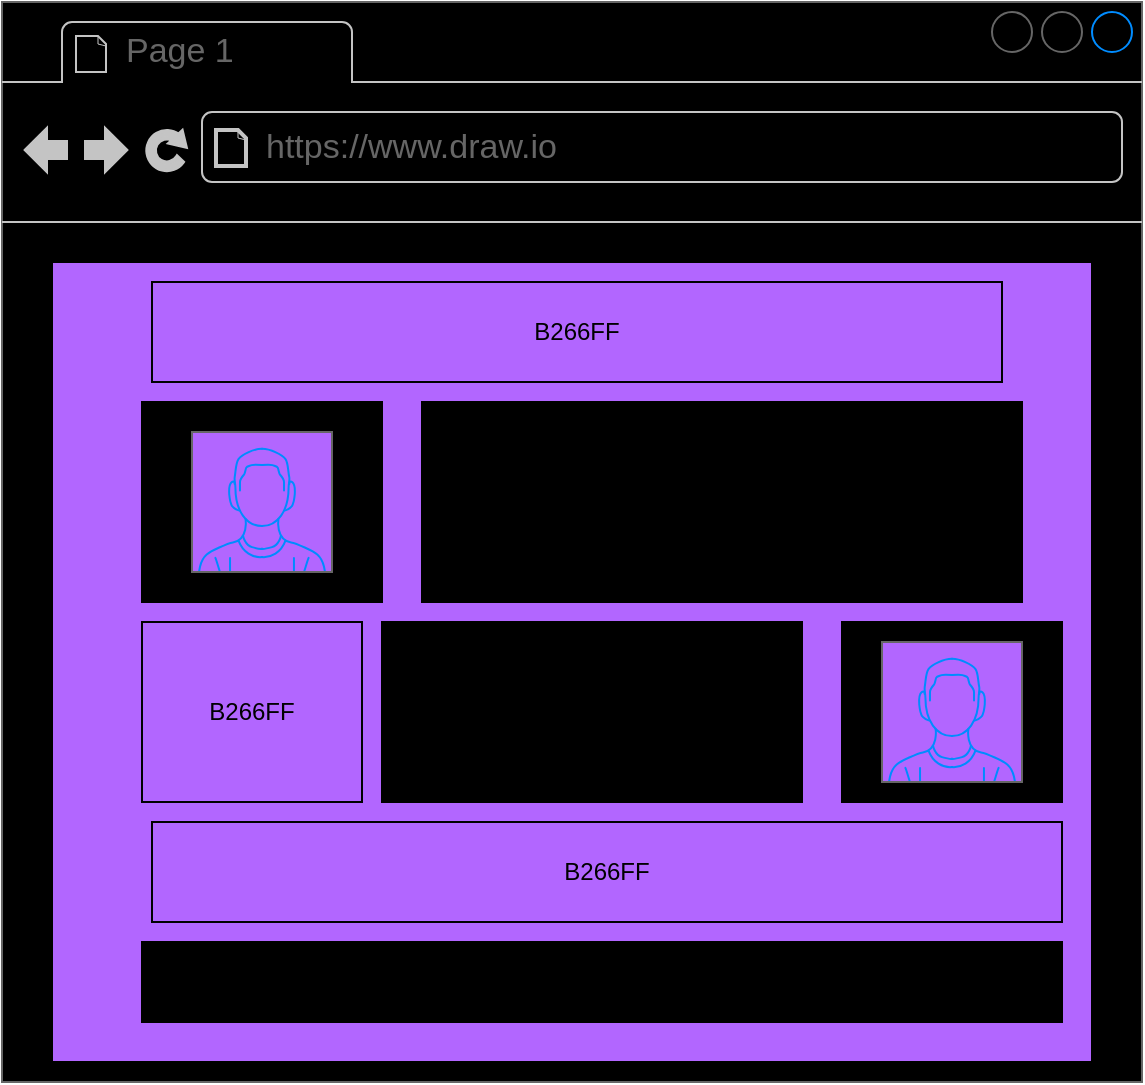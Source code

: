 <mxfile version="14.6.11" type="github">
  <diagram id="jhcyXa1qXz4l_H64MNO4" name="Page-1">
    <mxGraphModel dx="1422" dy="794" grid="1" gridSize="10" guides="1" tooltips="1" connect="1" arrows="1" fold="1" page="1" pageScale="1" pageWidth="850" pageHeight="1100" math="0" shadow="0">
      <root>
        <mxCell id="0" />
        <mxCell id="1" parent="0" />
        <mxCell id="TF2Cti9xMv_GVYMGIi2t-1" value="B266FF" style="strokeWidth=1;shadow=0;dashed=0;align=center;html=1;shape=mxgraph.mockup.containers.browserWindow;rSize=0;strokeColor=#666666;strokeColor2=#008cff;strokeColor3=#c4c4c4;mainText=,;recursiveResize=0;fillColor=#000000;" vertex="1" parent="1">
          <mxGeometry x="150" y="120" width="570" height="540" as="geometry" />
        </mxCell>
        <mxCell id="TF2Cti9xMv_GVYMGIi2t-14" value="" style="rounded=0;whiteSpace=wrap;html=1;fillColor=#B266FF;" vertex="1" parent="TF2Cti9xMv_GVYMGIi2t-1">
          <mxGeometry x="25" y="130" width="520" height="400" as="geometry" />
        </mxCell>
        <mxCell id="TF2Cti9xMv_GVYMGIi2t-2" value="Page 1" style="strokeWidth=1;shadow=0;dashed=0;align=center;html=1;shape=mxgraph.mockup.containers.anchor;fontSize=17;fontColor=#666666;align=left;" vertex="1" parent="TF2Cti9xMv_GVYMGIi2t-1">
          <mxGeometry x="60" y="12" width="110" height="26" as="geometry" />
        </mxCell>
        <mxCell id="TF2Cti9xMv_GVYMGIi2t-3" value="https://www.draw.io" style="strokeWidth=1;shadow=0;dashed=0;align=center;html=1;shape=mxgraph.mockup.containers.anchor;rSize=0;fontSize=17;fontColor=#666666;align=left;" vertex="1" parent="TF2Cti9xMv_GVYMGIi2t-1">
          <mxGeometry x="130" y="60" width="250" height="26" as="geometry" />
        </mxCell>
        <mxCell id="TF2Cti9xMv_GVYMGIi2t-4" value="" style="rounded=0;whiteSpace=wrap;html=1;fillColor=#000000;" vertex="1" parent="TF2Cti9xMv_GVYMGIi2t-1">
          <mxGeometry x="70" y="200" width="120" height="100" as="geometry" />
        </mxCell>
        <mxCell id="TF2Cti9xMv_GVYMGIi2t-5" value="" style="rounded=0;whiteSpace=wrap;html=1;fillColor=#000000;" vertex="1" parent="TF2Cti9xMv_GVYMGIi2t-1">
          <mxGeometry x="420" y="310" width="110" height="90" as="geometry" />
        </mxCell>
        <mxCell id="TF2Cti9xMv_GVYMGIi2t-6" value="FF66FF" style="rounded=0;whiteSpace=wrap;html=1;fillColor=#000000;" vertex="1" parent="TF2Cti9xMv_GVYMGIi2t-1">
          <mxGeometry x="210" y="200" width="300" height="100" as="geometry" />
        </mxCell>
        <mxCell id="TF2Cti9xMv_GVYMGIi2t-7" value="B266FF" style="rounded=0;whiteSpace=wrap;html=1;fillColor=#B266FF;" vertex="1" parent="TF2Cti9xMv_GVYMGIi2t-1">
          <mxGeometry x="70" y="310" width="110" height="90" as="geometry" />
        </mxCell>
        <mxCell id="TF2Cti9xMv_GVYMGIi2t-8" value="" style="rounded=0;whiteSpace=wrap;html=1;fillColor=#000000;" vertex="1" parent="TF2Cti9xMv_GVYMGIi2t-1">
          <mxGeometry x="190" y="310" width="210" height="90" as="geometry" />
        </mxCell>
        <mxCell id="TF2Cti9xMv_GVYMGIi2t-10" value="B266FF" style="rounded=0;whiteSpace=wrap;html=1;fillColor=#B266FF;" vertex="1" parent="TF2Cti9xMv_GVYMGIi2t-1">
          <mxGeometry x="75" y="410" width="455" height="50" as="geometry" />
        </mxCell>
        <mxCell id="TF2Cti9xMv_GVYMGIi2t-11" value="" style="rounded=0;whiteSpace=wrap;html=1;fillColor=#000000;" vertex="1" parent="TF2Cti9xMv_GVYMGIi2t-1">
          <mxGeometry x="70" y="470" width="460" height="40" as="geometry" />
        </mxCell>
        <mxCell id="TF2Cti9xMv_GVYMGIi2t-12" value="" style="verticalLabelPosition=bottom;shadow=0;dashed=0;align=center;html=1;verticalAlign=top;strokeWidth=1;shape=mxgraph.mockup.containers.userMale;strokeColor=#666666;strokeColor2=#008cff;fillColor=#B266FF;" vertex="1" parent="TF2Cti9xMv_GVYMGIi2t-1">
          <mxGeometry x="95" y="215" width="70" height="70" as="geometry" />
        </mxCell>
        <mxCell id="TF2Cti9xMv_GVYMGIi2t-13" value="" style="verticalLabelPosition=bottom;shadow=0;dashed=0;align=center;html=1;verticalAlign=top;strokeWidth=1;shape=mxgraph.mockup.containers.userMale;strokeColor=#666666;strokeColor2=#008cff;fillColor=#B266FF;" vertex="1" parent="TF2Cti9xMv_GVYMGIi2t-1">
          <mxGeometry x="440" y="320" width="70" height="70" as="geometry" />
        </mxCell>
        <mxCell id="TF2Cti9xMv_GVYMGIi2t-15" value="B266FF" style="rounded=0;whiteSpace=wrap;html=1;fillColor=#B266FF;" vertex="1" parent="TF2Cti9xMv_GVYMGIi2t-1">
          <mxGeometry x="75" y="140" width="425" height="50" as="geometry" />
        </mxCell>
      </root>
    </mxGraphModel>
  </diagram>
</mxfile>
